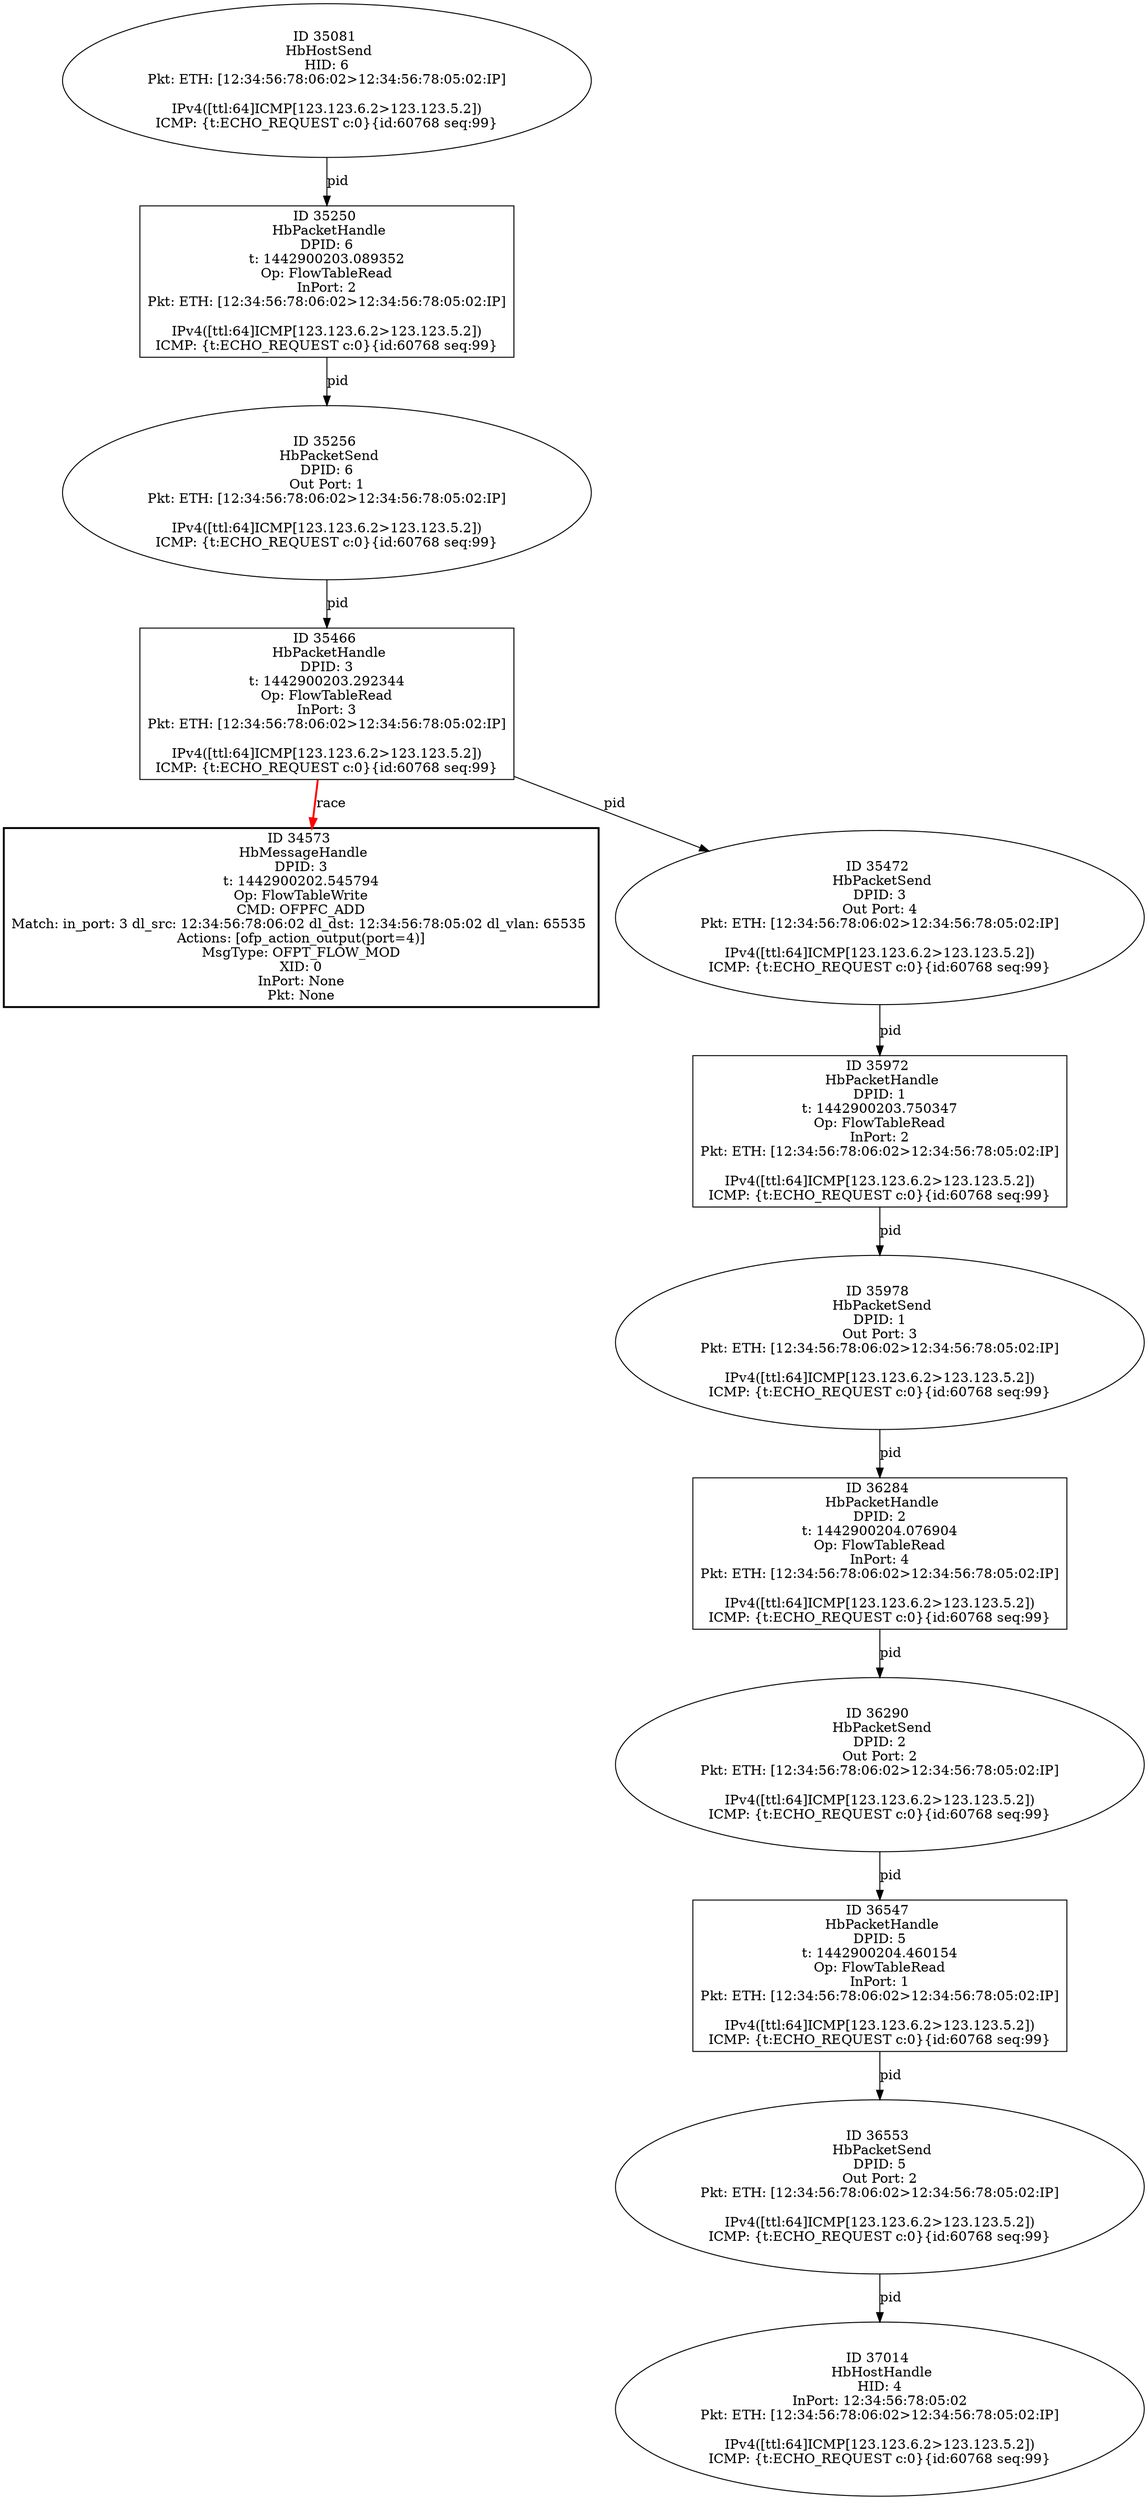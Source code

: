 strict digraph G {
36290 [shape=oval, event=<hb_events.HbPacketSend object at 0x10f545350>, label="ID 36290 
 HbPacketSend
DPID: 2
Out Port: 2
Pkt: ETH: [12:34:56:78:06:02>12:34:56:78:05:02:IP]

IPv4([ttl:64]ICMP[123.123.6.2>123.123.5.2])
ICMP: {t:ECHO_REQUEST c:0}{id:60768 seq:99}"];
36547 [shape=box, event=<hb_events.HbPacketHandle object at 0x10f6e6550>, label="ID 36547 
 HbPacketHandle
DPID: 5
t: 1442900204.460154
Op: FlowTableRead
InPort: 1
Pkt: ETH: [12:34:56:78:06:02>12:34:56:78:05:02:IP]

IPv4([ttl:64]ICMP[123.123.6.2>123.123.5.2])
ICMP: {t:ECHO_REQUEST c:0}{id:60768 seq:99}"];
35972 [shape=box, event=<hb_events.HbPacketHandle object at 0x10f3eebd0>, label="ID 35972 
 HbPacketHandle
DPID: 1
t: 1442900203.750347
Op: FlowTableRead
InPort: 2
Pkt: ETH: [12:34:56:78:06:02>12:34:56:78:05:02:IP]

IPv4([ttl:64]ICMP[123.123.6.2>123.123.5.2])
ICMP: {t:ECHO_REQUEST c:0}{id:60768 seq:99}"];
35081 [shape=oval, event=<hb_events.HbHostSend object at 0x10f0a6550>, label="ID 35081 
 HbHostSend
HID: 6
Pkt: ETH: [12:34:56:78:06:02>12:34:56:78:05:02:IP]

IPv4([ttl:64]ICMP[123.123.6.2>123.123.5.2])
ICMP: {t:ECHO_REQUEST c:0}{id:60768 seq:99}"];
35466 [shape=box, event=<hb_events.HbPacketHandle object at 0x10f1b4b90>, label="ID 35466 
 HbPacketHandle
DPID: 3
t: 1442900203.292344
Op: FlowTableRead
InPort: 3
Pkt: ETH: [12:34:56:78:06:02>12:34:56:78:05:02:IP]

IPv4([ttl:64]ICMP[123.123.6.2>123.123.5.2])
ICMP: {t:ECHO_REQUEST c:0}{id:60768 seq:99}"];
34573 [shape=box, style=bold, event=<hb_events.HbMessageHandle object at 0x10ef16b90>, label="ID 34573 
 HbMessageHandle
DPID: 3
t: 1442900202.545794
Op: FlowTableWrite
CMD: OFPFC_ADD
Match: in_port: 3 dl_src: 12:34:56:78:06:02 dl_dst: 12:34:56:78:05:02 dl_vlan: 65535 
Actions: [ofp_action_output(port=4)]
MsgType: OFPT_FLOW_MOD
XID: 0
InPort: None
Pkt: None"];
35472 [shape=oval, event=<hb_events.HbPacketSend object at 0x10f1c96d0>, label="ID 35472 
 HbPacketSend
DPID: 3
Out Port: 4
Pkt: ETH: [12:34:56:78:06:02>12:34:56:78:05:02:IP]

IPv4([ttl:64]ICMP[123.123.6.2>123.123.5.2])
ICMP: {t:ECHO_REQUEST c:0}{id:60768 seq:99}"];
35250 [shape=box, event=<hb_events.HbPacketHandle object at 0x10f128bd0>, label="ID 35250 
 HbPacketHandle
DPID: 6
t: 1442900203.089352
Op: FlowTableRead
InPort: 2
Pkt: ETH: [12:34:56:78:06:02>12:34:56:78:05:02:IP]

IPv4([ttl:64]ICMP[123.123.6.2>123.123.5.2])
ICMP: {t:ECHO_REQUEST c:0}{id:60768 seq:99}"];
37014 [shape=oval, event=<hb_events.HbHostHandle object at 0x10f97a750>, label="ID 37014 
 HbHostHandle
HID: 4
InPort: 12:34:56:78:05:02
Pkt: ETH: [12:34:56:78:06:02>12:34:56:78:05:02:IP]

IPv4([ttl:64]ICMP[123.123.6.2>123.123.5.2])
ICMP: {t:ECHO_REQUEST c:0}{id:60768 seq:99}"];
36553 [shape=oval, event=<hb_events.HbPacketSend object at 0x10f6caad0>, label="ID 36553 
 HbPacketSend
DPID: 5
Out Port: 2
Pkt: ETH: [12:34:56:78:06:02>12:34:56:78:05:02:IP]

IPv4([ttl:64]ICMP[123.123.6.2>123.123.5.2])
ICMP: {t:ECHO_REQUEST c:0}{id:60768 seq:99}"];
35256 [shape=oval, event=<hb_events.HbPacketSend object at 0x10f12ed90>, label="ID 35256 
 HbPacketSend
DPID: 6
Out Port: 1
Pkt: ETH: [12:34:56:78:06:02>12:34:56:78:05:02:IP]

IPv4([ttl:64]ICMP[123.123.6.2>123.123.5.2])
ICMP: {t:ECHO_REQUEST c:0}{id:60768 seq:99}"];
36284 [shape=box, event=<hb_events.HbPacketHandle object at 0x10f538750>, label="ID 36284 
 HbPacketHandle
DPID: 2
t: 1442900204.076904
Op: FlowTableRead
InPort: 4
Pkt: ETH: [12:34:56:78:06:02>12:34:56:78:05:02:IP]

IPv4([ttl:64]ICMP[123.123.6.2>123.123.5.2])
ICMP: {t:ECHO_REQUEST c:0}{id:60768 seq:99}"];
35978 [shape=oval, event=<hb_events.HbPacketSend object at 0x10f3fcdd0>, label="ID 35978 
 HbPacketSend
DPID: 1
Out Port: 3
Pkt: ETH: [12:34:56:78:06:02>12:34:56:78:05:02:IP]

IPv4([ttl:64]ICMP[123.123.6.2>123.123.5.2])
ICMP: {t:ECHO_REQUEST c:0}{id:60768 seq:99}"];
36290 -> 36547  [rel=pid, label=pid];
36547 -> 36553  [rel=pid, label=pid];
35972 -> 35978  [rel=pid, label=pid];
35081 -> 35250  [rel=pid, label=pid];
35466 -> 35472  [rel=pid, label=pid];
35466 -> 34573  [harmful=True, color=red, style=bold, rel=race, label=race];
35472 -> 35972  [rel=pid, label=pid];
35250 -> 35256  [rel=pid, label=pid];
36553 -> 37014  [rel=pid, label=pid];
35256 -> 35466  [rel=pid, label=pid];
36284 -> 36290  [rel=pid, label=pid];
35978 -> 36284  [rel=pid, label=pid];
}
